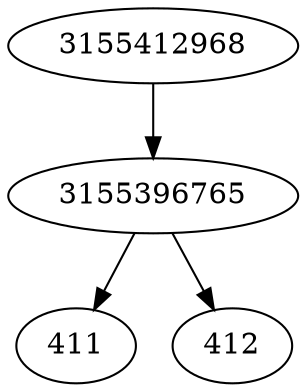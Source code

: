 strict digraph  {
3155412968;
411;
412;
3155396765;
3155412968 -> 3155396765;
3155396765 -> 411;
3155396765 -> 412;
}
